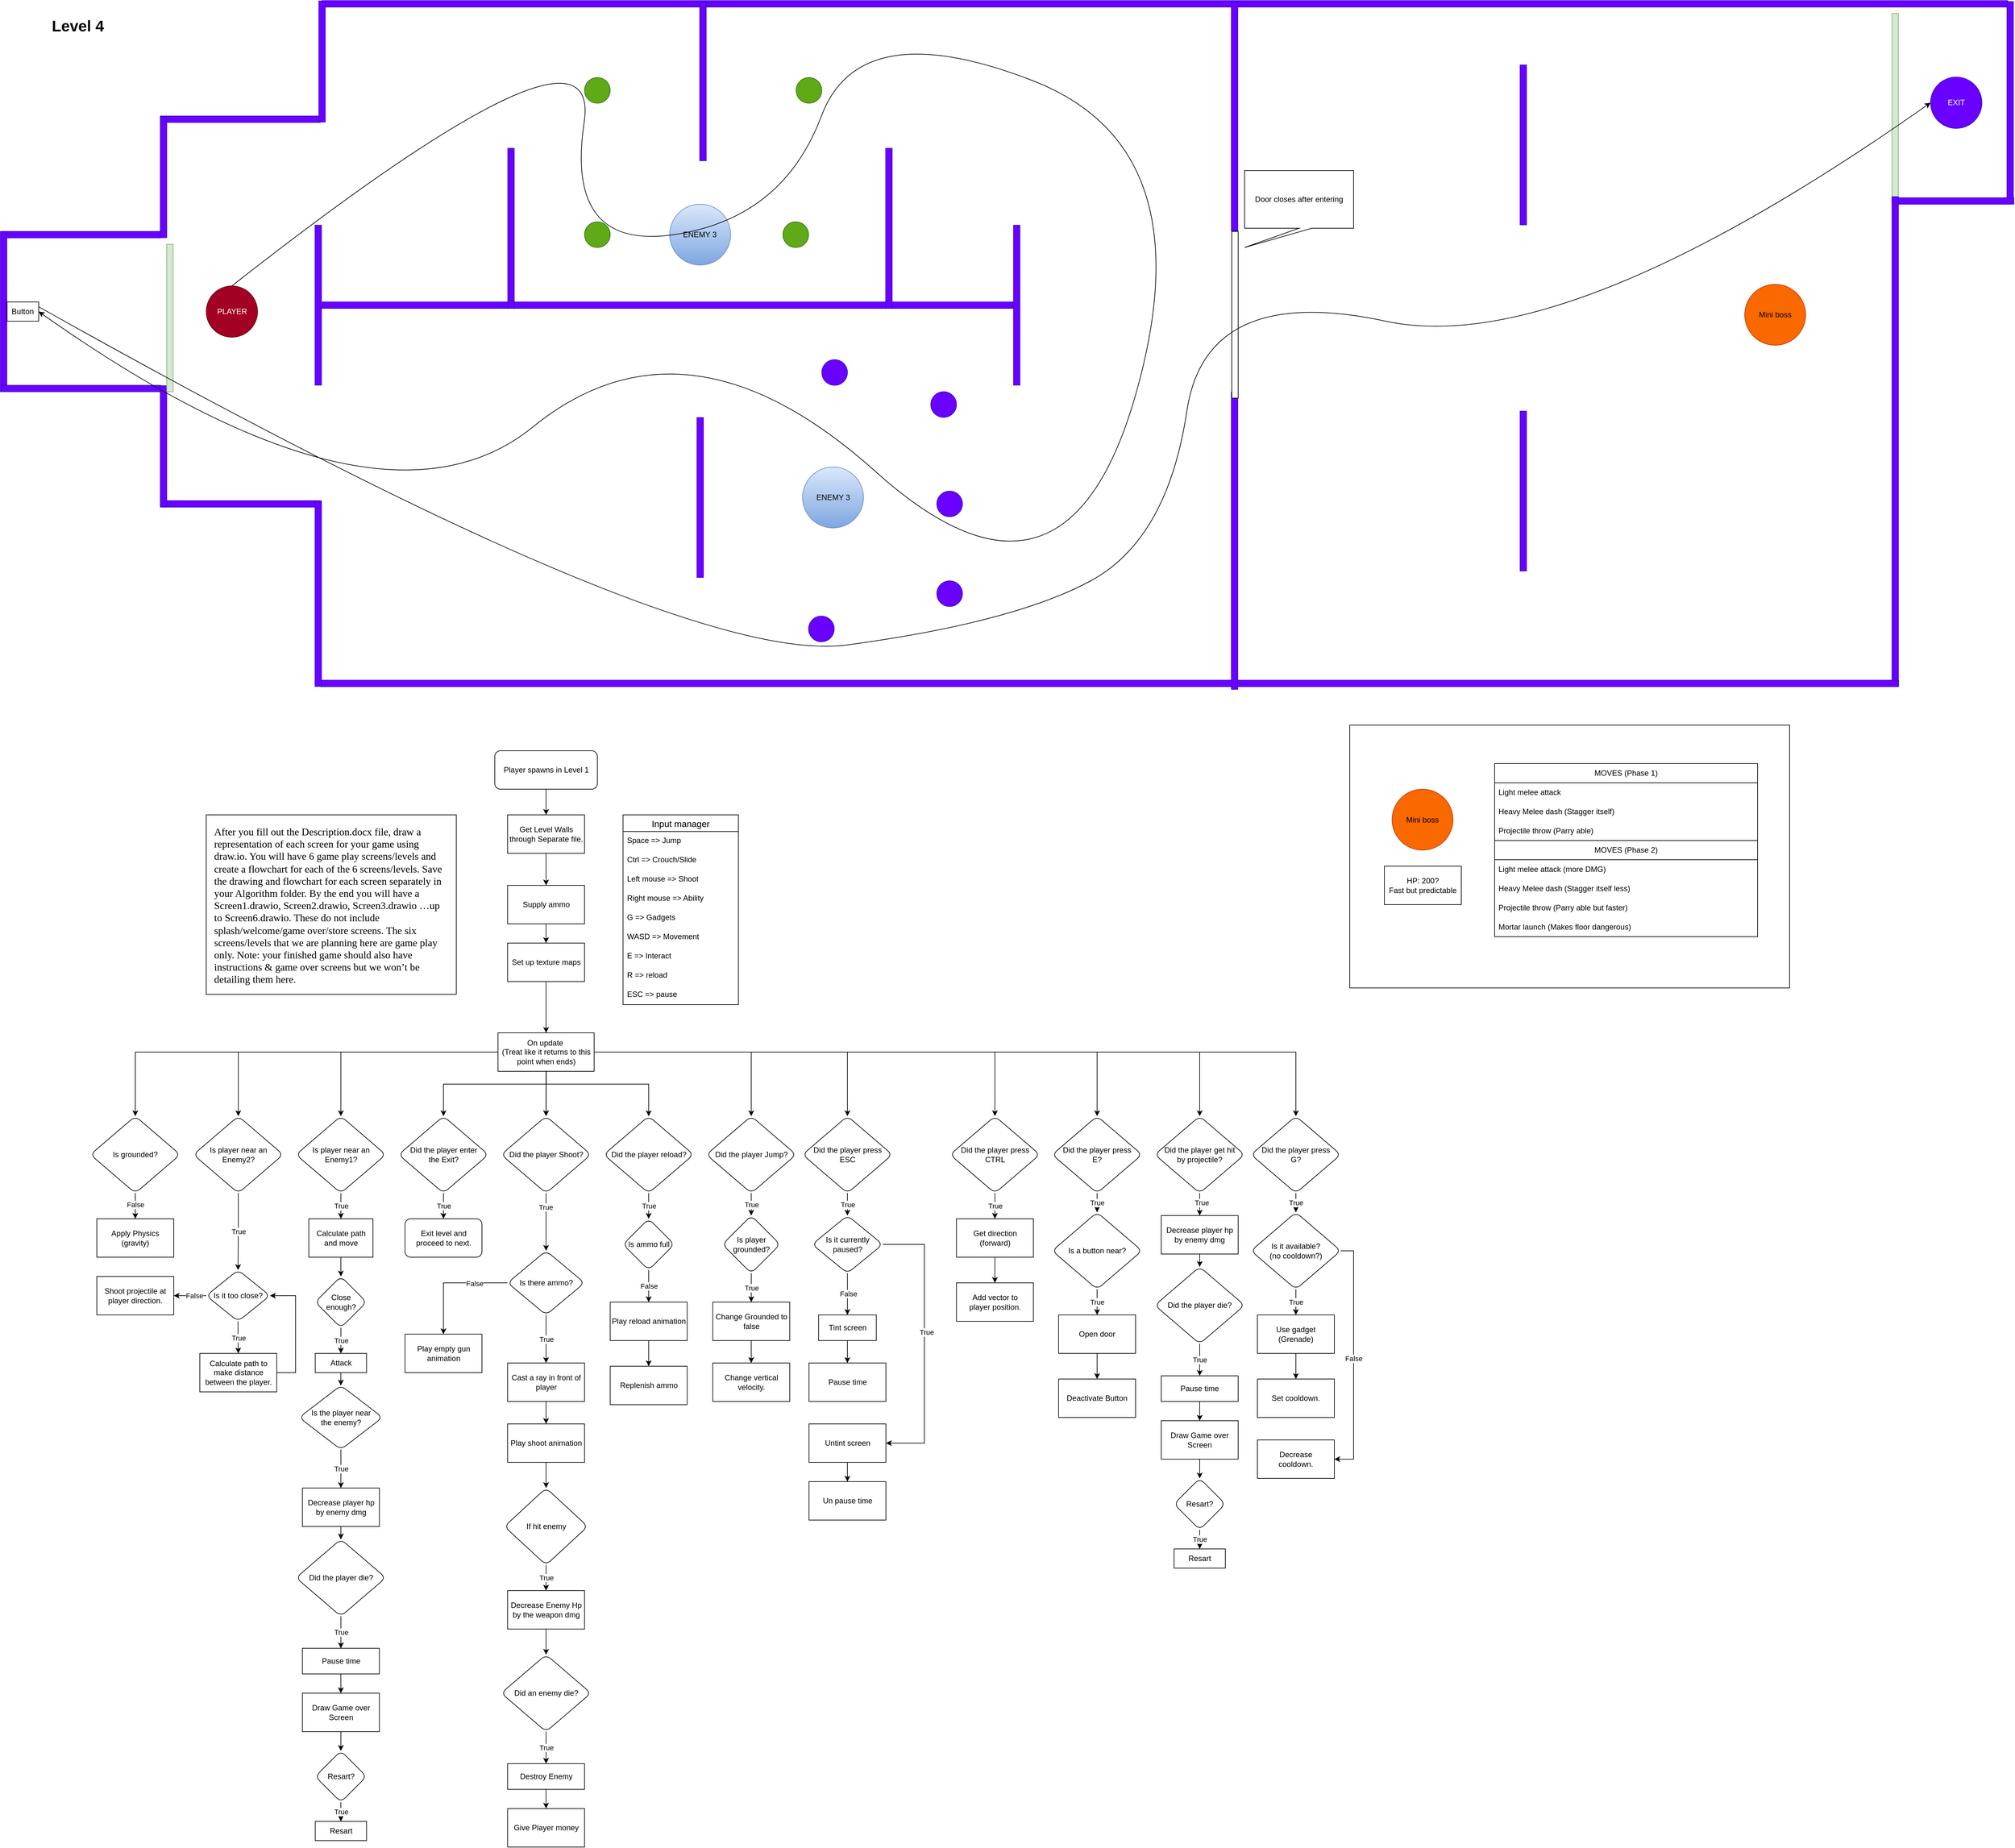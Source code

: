 <mxfile version="26.2.13">
  <diagram name="Page-1" id="TsTmCIDk3tWzDRQc0X-c">
    <mxGraphModel dx="2040" dy="1070" grid="1" gridSize="10" guides="1" tooltips="1" connect="1" arrows="1" fold="1" page="1" pageScale="1" pageWidth="1200" pageHeight="2400" math="0" shadow="0">
      <root>
        <mxCell id="0" />
        <mxCell id="1" parent="0" />
        <mxCell id="y_0bDaapGR6vSFXdUGI5-59" value="" style="rounded=0;whiteSpace=wrap;html=1;" vertex="1" parent="1">
          <mxGeometry x="2124" y="1150" width="686" height="410" as="geometry" />
        </mxCell>
        <mxCell id="8fbumcTLivBWFZjXv-fX-1" value="" style="edgeStyle=orthogonalEdgeStyle;rounded=0;orthogonalLoop=1;jettySize=auto;html=1;" parent="1" source="8fbumcTLivBWFZjXv-fX-2" target="8fbumcTLivBWFZjXv-fX-91" edge="1">
          <mxGeometry relative="1" as="geometry" />
        </mxCell>
        <mxCell id="8fbumcTLivBWFZjXv-fX-2" value="Player spawns in Level 1" style="rounded=1;whiteSpace=wrap;html=1;" parent="1" vertex="1">
          <mxGeometry x="790.64" y="1190" width="160" height="60" as="geometry" />
        </mxCell>
        <mxCell id="8fbumcTLivBWFZjXv-fX-3" value="Input manager" style="swimlane;fontStyle=0;childLayout=stackLayout;horizontal=1;startSize=26;horizontalStack=0;resizeParent=1;resizeParentMax=0;resizeLast=0;collapsible=1;marginBottom=0;align=center;fontSize=14;" parent="1" vertex="1">
          <mxGeometry x="990.64" y="1290" width="180" height="296" as="geometry">
            <mxRectangle x="790" y="520" width="130" height="30" as="alternateBounds" />
          </mxGeometry>
        </mxCell>
        <mxCell id="8fbumcTLivBWFZjXv-fX-4" value="Space =&amp;gt; Jump" style="text;strokeColor=none;fillColor=none;spacingLeft=4;spacingRight=4;overflow=hidden;rotatable=0;points=[[0,0.5],[1,0.5]];portConstraint=eastwest;fontSize=12;whiteSpace=wrap;html=1;" parent="8fbumcTLivBWFZjXv-fX-3" vertex="1">
          <mxGeometry y="26" width="180" height="30" as="geometry" />
        </mxCell>
        <mxCell id="8fbumcTLivBWFZjXv-fX-5" value="Ctrl =&amp;gt; Crouch/Slide" style="text;strokeColor=none;fillColor=none;spacingLeft=4;spacingRight=4;overflow=hidden;rotatable=0;points=[[0,0.5],[1,0.5]];portConstraint=eastwest;fontSize=12;whiteSpace=wrap;html=1;" parent="8fbumcTLivBWFZjXv-fX-3" vertex="1">
          <mxGeometry y="56" width="180" height="30" as="geometry" />
        </mxCell>
        <mxCell id="8fbumcTLivBWFZjXv-fX-6" value="Left mouse =&amp;gt; Shoot" style="text;strokeColor=none;fillColor=none;spacingLeft=4;spacingRight=4;overflow=hidden;rotatable=0;points=[[0,0.5],[1,0.5]];portConstraint=eastwest;fontSize=12;whiteSpace=wrap;html=1;" parent="8fbumcTLivBWFZjXv-fX-3" vertex="1">
          <mxGeometry y="86" width="180" height="30" as="geometry" />
        </mxCell>
        <mxCell id="8fbumcTLivBWFZjXv-fX-7" value="Right mouse =&amp;gt; Ability" style="text;strokeColor=none;fillColor=none;spacingLeft=4;spacingRight=4;overflow=hidden;rotatable=0;points=[[0,0.5],[1,0.5]];portConstraint=eastwest;fontSize=12;whiteSpace=wrap;html=1;" parent="8fbumcTLivBWFZjXv-fX-3" vertex="1">
          <mxGeometry y="116" width="180" height="30" as="geometry" />
        </mxCell>
        <mxCell id="8fbumcTLivBWFZjXv-fX-8" value="G =&amp;gt; Gadgets" style="text;strokeColor=none;fillColor=none;spacingLeft=4;spacingRight=4;overflow=hidden;rotatable=0;points=[[0,0.5],[1,0.5]];portConstraint=eastwest;fontSize=12;whiteSpace=wrap;html=1;" parent="8fbumcTLivBWFZjXv-fX-3" vertex="1">
          <mxGeometry y="146" width="180" height="30" as="geometry" />
        </mxCell>
        <mxCell id="8fbumcTLivBWFZjXv-fX-9" value="WASD =&amp;gt; Movement" style="text;strokeColor=none;fillColor=none;spacingLeft=4;spacingRight=4;overflow=hidden;rotatable=0;points=[[0,0.5],[1,0.5]];portConstraint=eastwest;fontSize=12;whiteSpace=wrap;html=1;" parent="8fbumcTLivBWFZjXv-fX-3" vertex="1">
          <mxGeometry y="176" width="180" height="30" as="geometry" />
        </mxCell>
        <mxCell id="8fbumcTLivBWFZjXv-fX-10" value="E =&amp;gt; Interact" style="text;strokeColor=none;fillColor=none;spacingLeft=4;spacingRight=4;overflow=hidden;rotatable=0;points=[[0,0.5],[1,0.5]];portConstraint=eastwest;fontSize=12;whiteSpace=wrap;html=1;" parent="8fbumcTLivBWFZjXv-fX-3" vertex="1">
          <mxGeometry y="206" width="180" height="30" as="geometry" />
        </mxCell>
        <mxCell id="8fbumcTLivBWFZjXv-fX-11" value="R =&amp;gt; reload" style="text;strokeColor=none;fillColor=none;spacingLeft=4;spacingRight=4;overflow=hidden;rotatable=0;points=[[0,0.5],[1,0.5]];portConstraint=eastwest;fontSize=12;whiteSpace=wrap;html=1;" parent="8fbumcTLivBWFZjXv-fX-3" vertex="1">
          <mxGeometry y="236" width="180" height="30" as="geometry" />
        </mxCell>
        <mxCell id="8fbumcTLivBWFZjXv-fX-12" value="ESC =&amp;gt; pause" style="text;strokeColor=none;fillColor=none;spacingLeft=4;spacingRight=4;overflow=hidden;rotatable=0;points=[[0,0.5],[1,0.5]];portConstraint=eastwest;fontSize=12;whiteSpace=wrap;html=1;" parent="8fbumcTLivBWFZjXv-fX-3" vertex="1">
          <mxGeometry y="266" width="180" height="30" as="geometry" />
        </mxCell>
        <mxCell id="8fbumcTLivBWFZjXv-fX-13" value="" style="edgeStyle=orthogonalEdgeStyle;rounded=0;orthogonalLoop=1;jettySize=auto;html=1;" parent="1" source="8fbumcTLivBWFZjXv-fX-15" target="8fbumcTLivBWFZjXv-fX-75" edge="1">
          <mxGeometry relative="1" as="geometry" />
        </mxCell>
        <mxCell id="8fbumcTLivBWFZjXv-fX-14" value="True" style="edgeLabel;html=1;align=center;verticalAlign=middle;resizable=0;points=[];" parent="8fbumcTLivBWFZjXv-fX-13" vertex="1" connectable="0">
          <mxGeometry x="-0.511" y="-1" relative="1" as="geometry">
            <mxPoint as="offset" />
          </mxGeometry>
        </mxCell>
        <mxCell id="8fbumcTLivBWFZjXv-fX-15" value="Did the player Shoot?" style="rhombus;whiteSpace=wrap;html=1;rounded=1;" parent="1" vertex="1">
          <mxGeometry x="800.64" y="1760" width="140" height="120" as="geometry" />
        </mxCell>
        <mxCell id="8fbumcTLivBWFZjXv-fX-16" value="Apply Physics (gravity)" style="rounded=0;whiteSpace=wrap;html=1;" parent="1" vertex="1">
          <mxGeometry x="170" y="1920" width="120" height="60" as="geometry" />
        </mxCell>
        <mxCell id="8fbumcTLivBWFZjXv-fX-17" value="" style="edgeStyle=orthogonalEdgeStyle;rounded=0;orthogonalLoop=1;jettySize=auto;html=1;" parent="1" source="8fbumcTLivBWFZjXv-fX-30" target="8fbumcTLivBWFZjXv-fX-15" edge="1">
          <mxGeometry relative="1" as="geometry" />
        </mxCell>
        <mxCell id="8fbumcTLivBWFZjXv-fX-18" value="" style="edgeStyle=orthogonalEdgeStyle;rounded=0;orthogonalLoop=1;jettySize=auto;html=1;" parent="1" source="8fbumcTLivBWFZjXv-fX-30" target="8fbumcTLivBWFZjXv-fX-15" edge="1">
          <mxGeometry relative="1" as="geometry" />
        </mxCell>
        <mxCell id="8fbumcTLivBWFZjXv-fX-19" style="edgeStyle=orthogonalEdgeStyle;rounded=0;orthogonalLoop=1;jettySize=auto;html=1;entryX=0.5;entryY=0;entryDx=0;entryDy=0;" parent="1" source="8fbumcTLivBWFZjXv-fX-30" target="8fbumcTLivBWFZjXv-fX-42" edge="1">
          <mxGeometry relative="1" as="geometry">
            <Array as="points">
              <mxPoint x="870.64" y="1710" />
              <mxPoint x="710.64" y="1710" />
            </Array>
          </mxGeometry>
        </mxCell>
        <mxCell id="8fbumcTLivBWFZjXv-fX-20" style="edgeStyle=orthogonalEdgeStyle;rounded=0;orthogonalLoop=1;jettySize=auto;html=1;" parent="1" source="8fbumcTLivBWFZjXv-fX-30" target="8fbumcTLivBWFZjXv-fX-59" edge="1">
          <mxGeometry relative="1" as="geometry" />
        </mxCell>
        <mxCell id="8fbumcTLivBWFZjXv-fX-21" style="edgeStyle=orthogonalEdgeStyle;rounded=0;orthogonalLoop=1;jettySize=auto;html=1;" parent="1" source="8fbumcTLivBWFZjXv-fX-30" target="8fbumcTLivBWFZjXv-fX-67" edge="1">
          <mxGeometry relative="1" as="geometry">
            <Array as="points">
              <mxPoint x="870.64" y="1710" />
              <mxPoint x="1030.64" y="1710" />
            </Array>
          </mxGeometry>
        </mxCell>
        <mxCell id="8fbumcTLivBWFZjXv-fX-22" style="edgeStyle=orthogonalEdgeStyle;rounded=0;orthogonalLoop=1;jettySize=auto;html=1;" parent="1" source="8fbumcTLivBWFZjXv-fX-30" target="8fbumcTLivBWFZjXv-fX-78" edge="1">
          <mxGeometry relative="1" as="geometry" />
        </mxCell>
        <mxCell id="8fbumcTLivBWFZjXv-fX-23" style="edgeStyle=orthogonalEdgeStyle;rounded=0;orthogonalLoop=1;jettySize=auto;html=1;" parent="1" source="8fbumcTLivBWFZjXv-fX-30" target="8fbumcTLivBWFZjXv-fX-89" edge="1">
          <mxGeometry relative="1" as="geometry" />
        </mxCell>
        <mxCell id="8fbumcTLivBWFZjXv-fX-24" style="edgeStyle=orthogonalEdgeStyle;rounded=0;orthogonalLoop=1;jettySize=auto;html=1;entryX=0.5;entryY=0;entryDx=0;entryDy=0;" parent="1" source="8fbumcTLivBWFZjXv-fX-30" target="8fbumcTLivBWFZjXv-fX-111" edge="1">
          <mxGeometry relative="1" as="geometry" />
        </mxCell>
        <mxCell id="8fbumcTLivBWFZjXv-fX-25" style="edgeStyle=orthogonalEdgeStyle;rounded=0;orthogonalLoop=1;jettySize=auto;html=1;entryX=0.5;entryY=0;entryDx=0;entryDy=0;" parent="1" source="8fbumcTLivBWFZjXv-fX-30" target="8fbumcTLivBWFZjXv-fX-97" edge="1">
          <mxGeometry relative="1" as="geometry" />
        </mxCell>
        <mxCell id="8fbumcTLivBWFZjXv-fX-26" style="edgeStyle=orthogonalEdgeStyle;rounded=0;orthogonalLoop=1;jettySize=auto;html=1;entryX=0.5;entryY=0;entryDx=0;entryDy=0;" parent="1" source="8fbumcTLivBWFZjXv-fX-30" target="8fbumcTLivBWFZjXv-fX-174" edge="1">
          <mxGeometry relative="1" as="geometry" />
        </mxCell>
        <mxCell id="8fbumcTLivBWFZjXv-fX-27" style="edgeStyle=orthogonalEdgeStyle;rounded=0;orthogonalLoop=1;jettySize=auto;html=1;entryX=0.5;entryY=0;entryDx=0;entryDy=0;" parent="1" source="8fbumcTLivBWFZjXv-fX-30" target="8fbumcTLivBWFZjXv-fX-177" edge="1">
          <mxGeometry relative="1" as="geometry" />
        </mxCell>
        <mxCell id="8fbumcTLivBWFZjXv-fX-28" style="edgeStyle=orthogonalEdgeStyle;rounded=0;orthogonalLoop=1;jettySize=auto;html=1;entryX=0.5;entryY=0;entryDx=0;entryDy=0;" parent="1" source="8fbumcTLivBWFZjXv-fX-30" target="8fbumcTLivBWFZjXv-fX-190" edge="1">
          <mxGeometry relative="1" as="geometry" />
        </mxCell>
        <mxCell id="8fbumcTLivBWFZjXv-fX-29" style="edgeStyle=orthogonalEdgeStyle;rounded=0;orthogonalLoop=1;jettySize=auto;html=1;entryX=0.5;entryY=0;entryDx=0;entryDy=0;" parent="1" source="8fbumcTLivBWFZjXv-fX-30" target="8fbumcTLivBWFZjXv-fX-206" edge="1">
          <mxGeometry relative="1" as="geometry" />
        </mxCell>
        <mxCell id="8fbumcTLivBWFZjXv-fX-30" value="On update&amp;nbsp;&lt;div&gt;(Treat like it returns to this point when ends)&lt;/div&gt;" style="rounded=0;whiteSpace=wrap;html=1;" parent="1" vertex="1">
          <mxGeometry x="795.64" y="1630" width="150" height="60" as="geometry" />
        </mxCell>
        <mxCell id="8fbumcTLivBWFZjXv-fX-31" value="" style="edgeStyle=orthogonalEdgeStyle;rounded=0;orthogonalLoop=1;jettySize=auto;html=1;" parent="1" source="8fbumcTLivBWFZjXv-fX-32" target="8fbumcTLivBWFZjXv-fX-86" edge="1">
          <mxGeometry relative="1" as="geometry" />
        </mxCell>
        <mxCell id="8fbumcTLivBWFZjXv-fX-32" value="Cast a ray in front of player" style="rounded=0;whiteSpace=wrap;html=1;" parent="1" vertex="1">
          <mxGeometry x="810.64" y="2145" width="120" height="60" as="geometry" />
        </mxCell>
        <mxCell id="8fbumcTLivBWFZjXv-fX-33" value="True" style="edgeStyle=orthogonalEdgeStyle;rounded=0;orthogonalLoop=1;jettySize=auto;html=1;" parent="1" source="8fbumcTLivBWFZjXv-fX-34" target="8fbumcTLivBWFZjXv-fX-36" edge="1">
          <mxGeometry relative="1" as="geometry" />
        </mxCell>
        <mxCell id="8fbumcTLivBWFZjXv-fX-34" value="If hit enemy" style="rhombus;whiteSpace=wrap;html=1;rounded=1;" parent="1" vertex="1">
          <mxGeometry x="805.64" y="2340" width="130" height="120" as="geometry" />
        </mxCell>
        <mxCell id="8fbumcTLivBWFZjXv-fX-35" value="" style="edgeStyle=orthogonalEdgeStyle;rounded=0;orthogonalLoop=1;jettySize=auto;html=1;" parent="1" source="8fbumcTLivBWFZjXv-fX-36" target="8fbumcTLivBWFZjXv-fX-45" edge="1">
          <mxGeometry relative="1" as="geometry" />
        </mxCell>
        <mxCell id="8fbumcTLivBWFZjXv-fX-36" value="Decrease Enemy Hp by the weapon dmg" style="whiteSpace=wrap;html=1;rounded=0;" parent="1" vertex="1">
          <mxGeometry x="810.64" y="2500" width="120" height="60" as="geometry" />
        </mxCell>
        <mxCell id="8fbumcTLivBWFZjXv-fX-37" value="True" style="edgeStyle=orthogonalEdgeStyle;rounded=0;orthogonalLoop=1;jettySize=auto;html=1;" parent="1" source="8fbumcTLivBWFZjXv-fX-38" target="8fbumcTLivBWFZjXv-fX-40" edge="1">
          <mxGeometry relative="1" as="geometry" />
        </mxCell>
        <mxCell id="8fbumcTLivBWFZjXv-fX-38" value="Is the player near the enemy?" style="rhombus;whiteSpace=wrap;html=1;rounded=1;spacing=10;" parent="1" vertex="1">
          <mxGeometry x="485.64" y="2180" width="130" height="100" as="geometry" />
        </mxCell>
        <mxCell id="8fbumcTLivBWFZjXv-fX-39" value="" style="edgeStyle=orthogonalEdgeStyle;rounded=0;orthogonalLoop=1;jettySize=auto;html=1;" parent="1" source="8fbumcTLivBWFZjXv-fX-40" target="8fbumcTLivBWFZjXv-fX-50" edge="1">
          <mxGeometry relative="1" as="geometry" />
        </mxCell>
        <mxCell id="8fbumcTLivBWFZjXv-fX-40" value="Decrease player hp by enemy dmg" style="rounded=0;whiteSpace=wrap;html=1;" parent="1" vertex="1">
          <mxGeometry x="490.64" y="2340" width="120" height="60" as="geometry" />
        </mxCell>
        <mxCell id="8fbumcTLivBWFZjXv-fX-41" value="True" style="edgeStyle=orthogonalEdgeStyle;rounded=0;orthogonalLoop=1;jettySize=auto;html=1;" parent="1" source="8fbumcTLivBWFZjXv-fX-42" target="8fbumcTLivBWFZjXv-fX-43" edge="1">
          <mxGeometry relative="1" as="geometry" />
        </mxCell>
        <mxCell id="8fbumcTLivBWFZjXv-fX-42" value="Did the player enter the Exit?" style="rhombus;whiteSpace=wrap;html=1;rounded=1;spacingLeft=10;spacingRight=10;" parent="1" vertex="1">
          <mxGeometry x="640.64" y="1760" width="140" height="120" as="geometry" />
        </mxCell>
        <mxCell id="8fbumcTLivBWFZjXv-fX-43" value="Exit level and proceed to next." style="whiteSpace=wrap;html=1;rounded=1;spacingLeft=10;spacingRight=10;" parent="1" vertex="1">
          <mxGeometry x="650.64" y="1920" width="120" height="60" as="geometry" />
        </mxCell>
        <mxCell id="8fbumcTLivBWFZjXv-fX-44" value="True" style="edgeStyle=orthogonalEdgeStyle;rounded=0;orthogonalLoop=1;jettySize=auto;html=1;" parent="1" source="8fbumcTLivBWFZjXv-fX-45" target="8fbumcTLivBWFZjXv-fX-47" edge="1">
          <mxGeometry relative="1" as="geometry" />
        </mxCell>
        <mxCell id="8fbumcTLivBWFZjXv-fX-45" value="Did an enemy die?" style="rhombus;whiteSpace=wrap;html=1;rounded=1;" parent="1" vertex="1">
          <mxGeometry x="800.64" y="2600" width="140" height="120" as="geometry" />
        </mxCell>
        <mxCell id="8fbumcTLivBWFZjXv-fX-46" value="" style="edgeStyle=orthogonalEdgeStyle;rounded=0;orthogonalLoop=1;jettySize=auto;html=1;" parent="1" source="8fbumcTLivBWFZjXv-fX-47" target="8fbumcTLivBWFZjXv-fX-48" edge="1">
          <mxGeometry relative="1" as="geometry" />
        </mxCell>
        <mxCell id="8fbumcTLivBWFZjXv-fX-47" value="Destroy Enemy" style="whiteSpace=wrap;html=1;rounded=0;" parent="1" vertex="1">
          <mxGeometry x="810.64" y="2770" width="120" height="40" as="geometry" />
        </mxCell>
        <mxCell id="8fbumcTLivBWFZjXv-fX-48" value="Give Player money" style="whiteSpace=wrap;html=1;rounded=0;" parent="1" vertex="1">
          <mxGeometry x="810.64" y="2840" width="120" height="60" as="geometry" />
        </mxCell>
        <mxCell id="8fbumcTLivBWFZjXv-fX-49" value="True" style="edgeStyle=orthogonalEdgeStyle;rounded=0;orthogonalLoop=1;jettySize=auto;html=1;" parent="1" source="8fbumcTLivBWFZjXv-fX-50" target="8fbumcTLivBWFZjXv-fX-52" edge="1">
          <mxGeometry relative="1" as="geometry" />
        </mxCell>
        <mxCell id="8fbumcTLivBWFZjXv-fX-50" value="Did the player die?" style="rhombus;whiteSpace=wrap;html=1;rounded=1;" parent="1" vertex="1">
          <mxGeometry x="480.64" y="2420" width="140" height="120" as="geometry" />
        </mxCell>
        <mxCell id="8fbumcTLivBWFZjXv-fX-51" value="" style="edgeStyle=orthogonalEdgeStyle;rounded=0;orthogonalLoop=1;jettySize=auto;html=1;" parent="1" source="8fbumcTLivBWFZjXv-fX-52" target="8fbumcTLivBWFZjXv-fX-54" edge="1">
          <mxGeometry relative="1" as="geometry" />
        </mxCell>
        <mxCell id="8fbumcTLivBWFZjXv-fX-52" value="Pause time" style="whiteSpace=wrap;html=1;rounded=0;" parent="1" vertex="1">
          <mxGeometry x="490.64" y="2590" width="120" height="40" as="geometry" />
        </mxCell>
        <mxCell id="8fbumcTLivBWFZjXv-fX-53" value="" style="edgeStyle=orthogonalEdgeStyle;rounded=0;orthogonalLoop=1;jettySize=auto;html=1;" parent="1" source="8fbumcTLivBWFZjXv-fX-54" target="8fbumcTLivBWFZjXv-fX-56" edge="1">
          <mxGeometry relative="1" as="geometry" />
        </mxCell>
        <mxCell id="8fbumcTLivBWFZjXv-fX-54" value="Draw Game over Screen" style="whiteSpace=wrap;html=1;rounded=0;" parent="1" vertex="1">
          <mxGeometry x="490.64" y="2660" width="120" height="60" as="geometry" />
        </mxCell>
        <mxCell id="8fbumcTLivBWFZjXv-fX-55" value="True" style="edgeStyle=orthogonalEdgeStyle;rounded=0;orthogonalLoop=1;jettySize=auto;html=1;" parent="1" source="8fbumcTLivBWFZjXv-fX-56" target="8fbumcTLivBWFZjXv-fX-57" edge="1">
          <mxGeometry relative="1" as="geometry" />
        </mxCell>
        <mxCell id="8fbumcTLivBWFZjXv-fX-56" value="Resart?" style="rhombus;whiteSpace=wrap;html=1;rounded=1;" parent="1" vertex="1">
          <mxGeometry x="510.64" y="2750" width="80" height="80" as="geometry" />
        </mxCell>
        <mxCell id="8fbumcTLivBWFZjXv-fX-57" value="Resart" style="whiteSpace=wrap;html=1;rounded=0;" parent="1" vertex="1">
          <mxGeometry x="510.64" y="2860" width="80" height="30" as="geometry" />
        </mxCell>
        <mxCell id="8fbumcTLivBWFZjXv-fX-58" value="True" style="edgeStyle=orthogonalEdgeStyle;rounded=0;orthogonalLoop=1;jettySize=auto;html=1;" parent="1" source="8fbumcTLivBWFZjXv-fX-59" target="8fbumcTLivBWFZjXv-fX-61" edge="1">
          <mxGeometry relative="1" as="geometry" />
        </mxCell>
        <mxCell id="8fbumcTLivBWFZjXv-fX-59" value="Is player near an Enemy1?" style="rhombus;whiteSpace=wrap;html=1;rounded=1;spacingLeft=10;spacingRight=10;" parent="1" vertex="1">
          <mxGeometry x="480.64" y="1760" width="140" height="120" as="geometry" />
        </mxCell>
        <mxCell id="8fbumcTLivBWFZjXv-fX-60" value="" style="edgeStyle=orthogonalEdgeStyle;rounded=0;orthogonalLoop=1;jettySize=auto;html=1;" parent="1" source="8fbumcTLivBWFZjXv-fX-61" target="8fbumcTLivBWFZjXv-fX-63" edge="1">
          <mxGeometry relative="1" as="geometry" />
        </mxCell>
        <mxCell id="8fbumcTLivBWFZjXv-fX-61" value="Calculate path and move" style="whiteSpace=wrap;html=1;rounded=0;" parent="1" vertex="1">
          <mxGeometry x="500.64" y="1920" width="100" height="60" as="geometry" />
        </mxCell>
        <mxCell id="8fbumcTLivBWFZjXv-fX-62" value="True" style="edgeStyle=orthogonalEdgeStyle;rounded=0;orthogonalLoop=1;jettySize=auto;html=1;" parent="1" source="8fbumcTLivBWFZjXv-fX-63" target="8fbumcTLivBWFZjXv-fX-65" edge="1">
          <mxGeometry relative="1" as="geometry" />
        </mxCell>
        <mxCell id="8fbumcTLivBWFZjXv-fX-63" value="Close enough?" style="rhombus;whiteSpace=wrap;html=1;rounded=1;" parent="1" vertex="1">
          <mxGeometry x="510.64" y="2010" width="80" height="80" as="geometry" />
        </mxCell>
        <mxCell id="8fbumcTLivBWFZjXv-fX-64" value="" style="edgeStyle=orthogonalEdgeStyle;rounded=0;orthogonalLoop=1;jettySize=auto;html=1;" parent="1" source="8fbumcTLivBWFZjXv-fX-65" target="8fbumcTLivBWFZjXv-fX-38" edge="1">
          <mxGeometry relative="1" as="geometry" />
        </mxCell>
        <mxCell id="8fbumcTLivBWFZjXv-fX-65" value="Attack" style="whiteSpace=wrap;html=1;rounded=0;" parent="1" vertex="1">
          <mxGeometry x="510.64" y="2130" width="80" height="30" as="geometry" />
        </mxCell>
        <mxCell id="8fbumcTLivBWFZjXv-fX-66" value="True" style="edgeStyle=orthogonalEdgeStyle;rounded=0;orthogonalLoop=1;jettySize=auto;html=1;" parent="1" source="8fbumcTLivBWFZjXv-fX-67" target="8fbumcTLivBWFZjXv-fX-69" edge="1">
          <mxGeometry relative="1" as="geometry" />
        </mxCell>
        <mxCell id="8fbumcTLivBWFZjXv-fX-67" value="Did the player reload?" style="rhombus;whiteSpace=wrap;html=1;rounded=1;" parent="1" vertex="1">
          <mxGeometry x="960.64" y="1760" width="140" height="120" as="geometry" />
        </mxCell>
        <mxCell id="8fbumcTLivBWFZjXv-fX-68" value="False" style="edgeStyle=orthogonalEdgeStyle;rounded=0;orthogonalLoop=1;jettySize=auto;html=1;" parent="1" source="8fbumcTLivBWFZjXv-fX-69" target="8fbumcTLivBWFZjXv-fX-71" edge="1">
          <mxGeometry relative="1" as="geometry" />
        </mxCell>
        <mxCell id="8fbumcTLivBWFZjXv-fX-69" value="Is ammo full" style="rhombus;whiteSpace=wrap;html=1;rounded=1;" parent="1" vertex="1">
          <mxGeometry x="990.64" y="1920" width="80" height="80" as="geometry" />
        </mxCell>
        <mxCell id="8fbumcTLivBWFZjXv-fX-70" value="" style="edgeStyle=orthogonalEdgeStyle;rounded=0;orthogonalLoop=1;jettySize=auto;html=1;" parent="1" source="8fbumcTLivBWFZjXv-fX-71" target="8fbumcTLivBWFZjXv-fX-76" edge="1">
          <mxGeometry relative="1" as="geometry" />
        </mxCell>
        <mxCell id="8fbumcTLivBWFZjXv-fX-71" value="Play reload animation" style="whiteSpace=wrap;html=1;rounded=0;" parent="1" vertex="1">
          <mxGeometry x="970.64" y="2050" width="120" height="60" as="geometry" />
        </mxCell>
        <mxCell id="8fbumcTLivBWFZjXv-fX-72" value="True" style="edgeStyle=orthogonalEdgeStyle;rounded=0;orthogonalLoop=1;jettySize=auto;html=1;" parent="1" source="8fbumcTLivBWFZjXv-fX-75" target="8fbumcTLivBWFZjXv-fX-32" edge="1">
          <mxGeometry relative="1" as="geometry" />
        </mxCell>
        <mxCell id="8fbumcTLivBWFZjXv-fX-73" value="" style="edgeStyle=orthogonalEdgeStyle;rounded=0;orthogonalLoop=1;jettySize=auto;html=1;" parent="1" source="8fbumcTLivBWFZjXv-fX-75" target="8fbumcTLivBWFZjXv-fX-84" edge="1">
          <mxGeometry relative="1" as="geometry" />
        </mxCell>
        <mxCell id="8fbumcTLivBWFZjXv-fX-74" value="False" style="edgeLabel;html=1;align=center;verticalAlign=middle;resizable=0;points=[];" parent="8fbumcTLivBWFZjXv-fX-73" vertex="1" connectable="0">
          <mxGeometry x="-0.43" y="1" relative="1" as="geometry">
            <mxPoint as="offset" />
          </mxGeometry>
        </mxCell>
        <mxCell id="8fbumcTLivBWFZjXv-fX-75" value="Is there ammo?" style="rhombus;whiteSpace=wrap;html=1;rounded=1;" parent="1" vertex="1">
          <mxGeometry x="810.64" y="1970" width="120" height="100" as="geometry" />
        </mxCell>
        <mxCell id="8fbumcTLivBWFZjXv-fX-76" value="Replenish ammo" style="whiteSpace=wrap;html=1;rounded=0;" parent="1" vertex="1">
          <mxGeometry x="970.64" y="2150" width="120" height="60" as="geometry" />
        </mxCell>
        <mxCell id="8fbumcTLivBWFZjXv-fX-77" value="True" style="edgeStyle=orthogonalEdgeStyle;rounded=0;orthogonalLoop=1;jettySize=auto;html=1;" parent="1" source="8fbumcTLivBWFZjXv-fX-78" target="8fbumcTLivBWFZjXv-fX-80" edge="1">
          <mxGeometry relative="1" as="geometry" />
        </mxCell>
        <mxCell id="8fbumcTLivBWFZjXv-fX-78" value="Did the player Jump?" style="rhombus;whiteSpace=wrap;html=1;rounded=1;" parent="1" vertex="1">
          <mxGeometry x="1120.64" y="1760" width="140" height="120" as="geometry" />
        </mxCell>
        <mxCell id="8fbumcTLivBWFZjXv-fX-79" value="True" style="edgeStyle=orthogonalEdgeStyle;rounded=0;orthogonalLoop=1;jettySize=auto;html=1;" parent="1" source="8fbumcTLivBWFZjXv-fX-80" target="8fbumcTLivBWFZjXv-fX-82" edge="1">
          <mxGeometry relative="1" as="geometry" />
        </mxCell>
        <mxCell id="8fbumcTLivBWFZjXv-fX-80" value="Is player grounded?" style="rhombus;whiteSpace=wrap;html=1;rounded=1;" parent="1" vertex="1">
          <mxGeometry x="1145.64" y="1915" width="90" height="90" as="geometry" />
        </mxCell>
        <mxCell id="8fbumcTLivBWFZjXv-fX-81" value="" style="edgeStyle=orthogonalEdgeStyle;rounded=0;orthogonalLoop=1;jettySize=auto;html=1;" parent="1" source="8fbumcTLivBWFZjXv-fX-82" target="8fbumcTLivBWFZjXv-fX-83" edge="1">
          <mxGeometry relative="1" as="geometry" />
        </mxCell>
        <mxCell id="8fbumcTLivBWFZjXv-fX-82" value="Change Grounded to false" style="whiteSpace=wrap;html=1;rounded=0;" parent="1" vertex="1">
          <mxGeometry x="1130.64" y="2050" width="120" height="60" as="geometry" />
        </mxCell>
        <mxCell id="8fbumcTLivBWFZjXv-fX-83" value="Change vertical velocity." style="whiteSpace=wrap;html=1;rounded=0;" parent="1" vertex="1">
          <mxGeometry x="1130.64" y="2145" width="120" height="60" as="geometry" />
        </mxCell>
        <mxCell id="8fbumcTLivBWFZjXv-fX-84" value="Play empty gun animation" style="whiteSpace=wrap;html=1;rounded=0;" parent="1" vertex="1">
          <mxGeometry x="650.64" y="2100" width="120" height="60" as="geometry" />
        </mxCell>
        <mxCell id="8fbumcTLivBWFZjXv-fX-85" value="" style="edgeStyle=orthogonalEdgeStyle;rounded=0;orthogonalLoop=1;jettySize=auto;html=1;" parent="1" source="8fbumcTLivBWFZjXv-fX-86" target="8fbumcTLivBWFZjXv-fX-34" edge="1">
          <mxGeometry relative="1" as="geometry" />
        </mxCell>
        <mxCell id="8fbumcTLivBWFZjXv-fX-86" value="Play shoot animation" style="whiteSpace=wrap;html=1;rounded=0;" parent="1" vertex="1">
          <mxGeometry x="810.64" y="2240" width="120" height="60" as="geometry" />
        </mxCell>
        <mxCell id="8fbumcTLivBWFZjXv-fX-87" style="edgeStyle=orthogonalEdgeStyle;rounded=0;orthogonalLoop=1;jettySize=auto;html=1;" parent="1" source="8fbumcTLivBWFZjXv-fX-89" target="8fbumcTLivBWFZjXv-fX-16" edge="1">
          <mxGeometry relative="1" as="geometry" />
        </mxCell>
        <mxCell id="8fbumcTLivBWFZjXv-fX-88" value="False" style="edgeLabel;html=1;align=center;verticalAlign=middle;resizable=0;points=[];" parent="8fbumcTLivBWFZjXv-fX-87" vertex="1" connectable="0">
          <mxGeometry x="-0.102" relative="1" as="geometry">
            <mxPoint as="offset" />
          </mxGeometry>
        </mxCell>
        <mxCell id="8fbumcTLivBWFZjXv-fX-89" value="Is grounded?" style="rhombus;whiteSpace=wrap;html=1;rounded=1;" parent="1" vertex="1">
          <mxGeometry x="160" y="1760" width="140" height="120" as="geometry" />
        </mxCell>
        <mxCell id="8fbumcTLivBWFZjXv-fX-90" value="" style="edgeStyle=orthogonalEdgeStyle;rounded=0;orthogonalLoop=1;jettySize=auto;html=1;" parent="1" source="8fbumcTLivBWFZjXv-fX-91" target="8fbumcTLivBWFZjXv-fX-93" edge="1">
          <mxGeometry relative="1" as="geometry" />
        </mxCell>
        <mxCell id="8fbumcTLivBWFZjXv-fX-91" value="Get Level Walls through Separate file." style="rounded=0;whiteSpace=wrap;html=1;" parent="1" vertex="1">
          <mxGeometry x="810.64" y="1290" width="120" height="60" as="geometry" />
        </mxCell>
        <mxCell id="8fbumcTLivBWFZjXv-fX-92" value="" style="edgeStyle=orthogonalEdgeStyle;rounded=0;orthogonalLoop=1;jettySize=auto;html=1;" parent="1" source="8fbumcTLivBWFZjXv-fX-93" target="8fbumcTLivBWFZjXv-fX-95" edge="1">
          <mxGeometry relative="1" as="geometry" />
        </mxCell>
        <mxCell id="8fbumcTLivBWFZjXv-fX-93" value="Supply ammo" style="whiteSpace=wrap;html=1;rounded=0;" parent="1" vertex="1">
          <mxGeometry x="810.64" y="1400" width="120" height="60" as="geometry" />
        </mxCell>
        <mxCell id="8fbumcTLivBWFZjXv-fX-94" style="edgeStyle=orthogonalEdgeStyle;rounded=0;orthogonalLoop=1;jettySize=auto;html=1;entryX=0.5;entryY=0;entryDx=0;entryDy=0;" parent="1" source="8fbumcTLivBWFZjXv-fX-95" target="8fbumcTLivBWFZjXv-fX-30" edge="1">
          <mxGeometry relative="1" as="geometry" />
        </mxCell>
        <mxCell id="8fbumcTLivBWFZjXv-fX-95" value="Set up texture maps" style="whiteSpace=wrap;html=1;rounded=0;" parent="1" vertex="1">
          <mxGeometry x="810.64" y="1490" width="120" height="60" as="geometry" />
        </mxCell>
        <mxCell id="8fbumcTLivBWFZjXv-fX-96" value="True" style="edgeStyle=orthogonalEdgeStyle;rounded=0;orthogonalLoop=1;jettySize=auto;html=1;" parent="1" source="8fbumcTLivBWFZjXv-fX-97" target="8fbumcTLivBWFZjXv-fX-105" edge="1">
          <mxGeometry relative="1" as="geometry" />
        </mxCell>
        <mxCell id="8fbumcTLivBWFZjXv-fX-97" value="Did the player press ESC" style="rhombus;whiteSpace=wrap;html=1;rounded=1;spacingRight=10;spacingLeft=10;" parent="1" vertex="1">
          <mxGeometry x="1270.64" y="1760" width="140" height="120" as="geometry" />
        </mxCell>
        <mxCell id="8fbumcTLivBWFZjXv-fX-98" value="" style="edgeStyle=orthogonalEdgeStyle;rounded=0;orthogonalLoop=1;jettySize=auto;html=1;" parent="1" source="8fbumcTLivBWFZjXv-fX-99" target="8fbumcTLivBWFZjXv-fX-100" edge="1">
          <mxGeometry relative="1" as="geometry" />
        </mxCell>
        <mxCell id="8fbumcTLivBWFZjXv-fX-99" value="Tint screen" style="whiteSpace=wrap;html=1;rounded=0;spacingRight=10;spacingLeft=10;" parent="1" vertex="1">
          <mxGeometry x="1295.64" y="2070" width="90" height="40" as="geometry" />
        </mxCell>
        <mxCell id="8fbumcTLivBWFZjXv-fX-100" value="Pause time" style="whiteSpace=wrap;html=1;rounded=0;spacingRight=10;spacingLeft=10;" parent="1" vertex="1">
          <mxGeometry x="1280.64" y="2145" width="120" height="60" as="geometry" />
        </mxCell>
        <mxCell id="8fbumcTLivBWFZjXv-fX-101" value="" style="edgeStyle=orthogonalEdgeStyle;rounded=0;orthogonalLoop=1;jettySize=auto;html=1;" parent="1" source="8fbumcTLivBWFZjXv-fX-105" target="8fbumcTLivBWFZjXv-fX-99" edge="1">
          <mxGeometry relative="1" as="geometry" />
        </mxCell>
        <mxCell id="8fbumcTLivBWFZjXv-fX-102" value="False" style="edgeLabel;html=1;align=center;verticalAlign=middle;resizable=0;points=[];" parent="8fbumcTLivBWFZjXv-fX-101" vertex="1" connectable="0">
          <mxGeometry x="-0.013" y="1" relative="1" as="geometry">
            <mxPoint as="offset" />
          </mxGeometry>
        </mxCell>
        <mxCell id="8fbumcTLivBWFZjXv-fX-103" value="" style="edgeStyle=orthogonalEdgeStyle;rounded=0;orthogonalLoop=1;jettySize=auto;html=1;" parent="1" source="8fbumcTLivBWFZjXv-fX-105" target="8fbumcTLivBWFZjXv-fX-107" edge="1">
          <mxGeometry relative="1" as="geometry">
            <Array as="points">
              <mxPoint x="1460.64" y="1960" />
              <mxPoint x="1460.64" y="2270" />
            </Array>
          </mxGeometry>
        </mxCell>
        <mxCell id="8fbumcTLivBWFZjXv-fX-104" value="True" style="edgeLabel;html=1;align=center;verticalAlign=middle;resizable=0;points=[];" parent="8fbumcTLivBWFZjXv-fX-103" vertex="1" connectable="0">
          <mxGeometry x="-0.074" y="3" relative="1" as="geometry">
            <mxPoint as="offset" />
          </mxGeometry>
        </mxCell>
        <mxCell id="8fbumcTLivBWFZjXv-fX-105" value="Is it currently paused?" style="rhombus;whiteSpace=wrap;html=1;rounded=1;spacingRight=10;spacingLeft=10;" parent="1" vertex="1">
          <mxGeometry x="1285.64" y="1915" width="110" height="90" as="geometry" />
        </mxCell>
        <mxCell id="8fbumcTLivBWFZjXv-fX-106" value="" style="edgeStyle=orthogonalEdgeStyle;rounded=0;orthogonalLoop=1;jettySize=auto;html=1;" parent="1" source="8fbumcTLivBWFZjXv-fX-107" target="8fbumcTLivBWFZjXv-fX-108" edge="1">
          <mxGeometry relative="1" as="geometry" />
        </mxCell>
        <mxCell id="8fbumcTLivBWFZjXv-fX-107" value="Untint screen" style="whiteSpace=wrap;html=1;rounded=0;spacingRight=10;spacingLeft=10;" parent="1" vertex="1">
          <mxGeometry x="1280.64" y="2240" width="120" height="60" as="geometry" />
        </mxCell>
        <mxCell id="8fbumcTLivBWFZjXv-fX-108" value="Un pause time" style="whiteSpace=wrap;html=1;rounded=0;spacingRight=10;spacingLeft=10;" parent="1" vertex="1">
          <mxGeometry x="1280.64" y="2330" width="120" height="60" as="geometry" />
        </mxCell>
        <mxCell id="8fbumcTLivBWFZjXv-fX-109" value="&lt;span style=&quot;color: rgb(0, 0, 0); font-family: &amp;quot;Times New Roman&amp;quot;; font-size: medium;&quot;&gt;After you fill out the Description.docx file, draw a representation of each screen for your game using draw.io. You will have 6 game play screens/levels and create a flowchart for each of the 6 screens/levels. Save the drawing and flowchart for each screen separately in your Algorithm folder. By the end you will have a Screen1.drawio, Screen2.drawio, Screen3.drawio …up to Screen6.drawio. These do not include splash/welcome/game over/store screens. The six screens/levels that we are planning here are game play only. Note: your finished game should also have instructions &amp;amp; game over screens but we won’t be detailing them here.&lt;/span&gt;" style="rounded=0;whiteSpace=wrap;html=1;align=left;verticalAlign=top;spacingBottom=10;spacingLeft=10;spacingRight=10;spacingTop=10;" parent="1" vertex="1">
          <mxGeometry x="340.64" y="1290" width="390" height="280" as="geometry" />
        </mxCell>
        <mxCell id="8fbumcTLivBWFZjXv-fX-110" value="True" style="edgeStyle=orthogonalEdgeStyle;rounded=0;orthogonalLoop=1;jettySize=auto;html=1;" parent="1" source="8fbumcTLivBWFZjXv-fX-111" target="8fbumcTLivBWFZjXv-fX-113" edge="1">
          <mxGeometry relative="1" as="geometry" />
        </mxCell>
        <mxCell id="8fbumcTLivBWFZjXv-fX-111" value="Did the player press CTRL" style="rhombus;whiteSpace=wrap;html=1;rounded=1;spacingRight=10;spacingLeft=10;" parent="1" vertex="1">
          <mxGeometry x="1500.64" y="1760" width="140" height="120" as="geometry" />
        </mxCell>
        <mxCell id="8fbumcTLivBWFZjXv-fX-112" value="" style="edgeStyle=orthogonalEdgeStyle;rounded=0;orthogonalLoop=1;jettySize=auto;html=1;" parent="1" source="8fbumcTLivBWFZjXv-fX-113" target="8fbumcTLivBWFZjXv-fX-114" edge="1">
          <mxGeometry relative="1" as="geometry" />
        </mxCell>
        <mxCell id="8fbumcTLivBWFZjXv-fX-113" value="Get direction (forward)" style="whiteSpace=wrap;html=1;rounded=0;spacingRight=10;spacingLeft=10;" parent="1" vertex="1">
          <mxGeometry x="1510.64" y="1920" width="120" height="60" as="geometry" />
        </mxCell>
        <mxCell id="8fbumcTLivBWFZjXv-fX-114" value="Add vector to player position." style="whiteSpace=wrap;html=1;rounded=0;spacingRight=10;spacingLeft=10;" parent="1" vertex="1">
          <mxGeometry x="1510.64" y="2020" width="120" height="60" as="geometry" />
        </mxCell>
        <mxCell id="8fbumcTLivBWFZjXv-fX-115" value="Level 4" style="text;strokeColor=none;fillColor=none;html=1;fontSize=24;fontStyle=1;verticalAlign=middle;align=center;" parent="1" vertex="1">
          <mxGeometry x="50" y="20" width="180" height="80" as="geometry" />
        </mxCell>
        <mxCell id="8fbumcTLivBWFZjXv-fX-168" value="True" style="edgeStyle=orthogonalEdgeStyle;rounded=0;orthogonalLoop=1;jettySize=auto;html=1;" parent="1" source="8fbumcTLivBWFZjXv-fX-169" target="8fbumcTLivBWFZjXv-fX-171" edge="1">
          <mxGeometry relative="1" as="geometry" />
        </mxCell>
        <mxCell id="8fbumcTLivBWFZjXv-fX-169" value="Is a button near?" style="rhombus;whiteSpace=wrap;html=1;rounded=1;spacingRight=10;spacingLeft=10;" parent="1" vertex="1">
          <mxGeometry x="1660" y="1910" width="140" height="120" as="geometry" />
        </mxCell>
        <mxCell id="8fbumcTLivBWFZjXv-fX-170" value="" style="edgeStyle=orthogonalEdgeStyle;rounded=0;orthogonalLoop=1;jettySize=auto;html=1;" parent="1" source="8fbumcTLivBWFZjXv-fX-171" target="8fbumcTLivBWFZjXv-fX-172" edge="1">
          <mxGeometry relative="1" as="geometry" />
        </mxCell>
        <mxCell id="8fbumcTLivBWFZjXv-fX-171" value="Open door" style="whiteSpace=wrap;html=1;rounded=0;spacingRight=10;spacingLeft=10;" parent="1" vertex="1">
          <mxGeometry x="1670" y="2070" width="120" height="60" as="geometry" />
        </mxCell>
        <mxCell id="8fbumcTLivBWFZjXv-fX-172" value="Deactivate Button" style="whiteSpace=wrap;html=1;rounded=0;spacingRight=10;spacingLeft=10;" parent="1" vertex="1">
          <mxGeometry x="1670" y="2170" width="120" height="60" as="geometry" />
        </mxCell>
        <mxCell id="8fbumcTLivBWFZjXv-fX-173" value="True" style="edgeStyle=orthogonalEdgeStyle;rounded=0;orthogonalLoop=1;jettySize=auto;html=1;" parent="1" source="8fbumcTLivBWFZjXv-fX-174" target="8fbumcTLivBWFZjXv-fX-169" edge="1">
          <mxGeometry relative="1" as="geometry" />
        </mxCell>
        <mxCell id="8fbumcTLivBWFZjXv-fX-174" value="Did the player press E?" style="rhombus;whiteSpace=wrap;html=1;rounded=1;spacingRight=10;spacingLeft=10;" parent="1" vertex="1">
          <mxGeometry x="1660" y="1760" width="140" height="120" as="geometry" />
        </mxCell>
        <mxCell id="8fbumcTLivBWFZjXv-fX-175" style="edgeStyle=orthogonalEdgeStyle;rounded=0;orthogonalLoop=1;jettySize=auto;html=1;entryX=0.5;entryY=0;entryDx=0;entryDy=0;" parent="1" source="8fbumcTLivBWFZjXv-fX-177" target="8fbumcTLivBWFZjXv-fX-179" edge="1">
          <mxGeometry relative="1" as="geometry" />
        </mxCell>
        <mxCell id="8fbumcTLivBWFZjXv-fX-176" value="True" style="edgeLabel;html=1;align=center;verticalAlign=middle;resizable=0;points=[];" parent="8fbumcTLivBWFZjXv-fX-175" vertex="1" connectable="0">
          <mxGeometry x="0.102" y="3" relative="1" as="geometry">
            <mxPoint as="offset" />
          </mxGeometry>
        </mxCell>
        <mxCell id="8fbumcTLivBWFZjXv-fX-177" value="Did the player get hit by projectile?" style="rhombus;whiteSpace=wrap;html=1;rounded=1;spacingRight=10;spacingLeft=10;" parent="1" vertex="1">
          <mxGeometry x="1820" y="1760" width="140" height="120" as="geometry" />
        </mxCell>
        <mxCell id="8fbumcTLivBWFZjXv-fX-178" value="" style="edgeStyle=orthogonalEdgeStyle;rounded=0;orthogonalLoop=1;jettySize=auto;html=1;" parent="1" source="8fbumcTLivBWFZjXv-fX-179" target="8fbumcTLivBWFZjXv-fX-181" edge="1">
          <mxGeometry relative="1" as="geometry" />
        </mxCell>
        <mxCell id="8fbumcTLivBWFZjXv-fX-179" value="Decrease player hp by enemy dmg" style="rounded=0;whiteSpace=wrap;html=1;" parent="1" vertex="1">
          <mxGeometry x="1830" y="1915" width="120" height="60" as="geometry" />
        </mxCell>
        <mxCell id="8fbumcTLivBWFZjXv-fX-180" value="True" style="edgeStyle=orthogonalEdgeStyle;rounded=0;orthogonalLoop=1;jettySize=auto;html=1;" parent="1" source="8fbumcTLivBWFZjXv-fX-181" target="8fbumcTLivBWFZjXv-fX-183" edge="1">
          <mxGeometry relative="1" as="geometry" />
        </mxCell>
        <mxCell id="8fbumcTLivBWFZjXv-fX-181" value="Did the player die?" style="rhombus;whiteSpace=wrap;html=1;rounded=1;" parent="1" vertex="1">
          <mxGeometry x="1820" y="1995" width="140" height="120" as="geometry" />
        </mxCell>
        <mxCell id="8fbumcTLivBWFZjXv-fX-182" value="" style="edgeStyle=orthogonalEdgeStyle;rounded=0;orthogonalLoop=1;jettySize=auto;html=1;" parent="1" source="8fbumcTLivBWFZjXv-fX-183" target="8fbumcTLivBWFZjXv-fX-185" edge="1">
          <mxGeometry relative="1" as="geometry" />
        </mxCell>
        <mxCell id="8fbumcTLivBWFZjXv-fX-183" value="Pause time" style="whiteSpace=wrap;html=1;rounded=0;" parent="1" vertex="1">
          <mxGeometry x="1830" y="2165" width="120" height="40" as="geometry" />
        </mxCell>
        <mxCell id="8fbumcTLivBWFZjXv-fX-184" value="" style="edgeStyle=orthogonalEdgeStyle;rounded=0;orthogonalLoop=1;jettySize=auto;html=1;" parent="1" source="8fbumcTLivBWFZjXv-fX-185" target="8fbumcTLivBWFZjXv-fX-187" edge="1">
          <mxGeometry relative="1" as="geometry" />
        </mxCell>
        <mxCell id="8fbumcTLivBWFZjXv-fX-185" value="Draw Game over Screen" style="whiteSpace=wrap;html=1;rounded=0;" parent="1" vertex="1">
          <mxGeometry x="1830" y="2235" width="120" height="60" as="geometry" />
        </mxCell>
        <mxCell id="8fbumcTLivBWFZjXv-fX-186" value="True" style="edgeStyle=orthogonalEdgeStyle;rounded=0;orthogonalLoop=1;jettySize=auto;html=1;" parent="1" source="8fbumcTLivBWFZjXv-fX-187" target="8fbumcTLivBWFZjXv-fX-188" edge="1">
          <mxGeometry relative="1" as="geometry" />
        </mxCell>
        <mxCell id="8fbumcTLivBWFZjXv-fX-187" value="Resart?" style="rhombus;whiteSpace=wrap;html=1;rounded=1;" parent="1" vertex="1">
          <mxGeometry x="1850" y="2325" width="80" height="80" as="geometry" />
        </mxCell>
        <mxCell id="8fbumcTLivBWFZjXv-fX-188" value="Resart" style="whiteSpace=wrap;html=1;rounded=0;" parent="1" vertex="1">
          <mxGeometry x="1850" y="2435" width="80" height="30" as="geometry" />
        </mxCell>
        <mxCell id="8fbumcTLivBWFZjXv-fX-189" value="True" style="edgeStyle=orthogonalEdgeStyle;rounded=0;orthogonalLoop=1;jettySize=auto;html=1;" parent="1" source="8fbumcTLivBWFZjXv-fX-190" target="8fbumcTLivBWFZjXv-fX-195" edge="1">
          <mxGeometry relative="1" as="geometry" />
        </mxCell>
        <mxCell id="8fbumcTLivBWFZjXv-fX-190" value="Is player near an Enemy2?" style="rhombus;whiteSpace=wrap;html=1;rounded=1;spacingLeft=10;spacingRight=10;" parent="1" vertex="1">
          <mxGeometry x="320.64" y="1760" width="140" height="120" as="geometry" />
        </mxCell>
        <mxCell id="8fbumcTLivBWFZjXv-fX-191" value="" style="edgeStyle=orthogonalEdgeStyle;rounded=0;orthogonalLoop=1;jettySize=auto;html=1;" parent="1" source="8fbumcTLivBWFZjXv-fX-195" target="8fbumcTLivBWFZjXv-fX-196" edge="1">
          <mxGeometry relative="1" as="geometry" />
        </mxCell>
        <mxCell id="8fbumcTLivBWFZjXv-fX-192" value="False" style="edgeLabel;html=1;align=center;verticalAlign=middle;resizable=0;points=[];" parent="8fbumcTLivBWFZjXv-fX-191" vertex="1" connectable="0">
          <mxGeometry x="-0.274" relative="1" as="geometry">
            <mxPoint as="offset" />
          </mxGeometry>
        </mxCell>
        <mxCell id="8fbumcTLivBWFZjXv-fX-193" value="" style="edgeStyle=orthogonalEdgeStyle;rounded=0;orthogonalLoop=1;jettySize=auto;html=1;" parent="1" source="8fbumcTLivBWFZjXv-fX-195" target="8fbumcTLivBWFZjXv-fX-198" edge="1">
          <mxGeometry relative="1" as="geometry" />
        </mxCell>
        <mxCell id="8fbumcTLivBWFZjXv-fX-194" value="True" style="edgeLabel;html=1;align=center;verticalAlign=middle;resizable=0;points=[];" parent="8fbumcTLivBWFZjXv-fX-193" vertex="1" connectable="0">
          <mxGeometry x="0.033" relative="1" as="geometry">
            <mxPoint as="offset" />
          </mxGeometry>
        </mxCell>
        <mxCell id="8fbumcTLivBWFZjXv-fX-195" value="Is it too close?" style="rhombus;whiteSpace=wrap;html=1;rounded=1;" parent="1" vertex="1">
          <mxGeometry x="340.64" y="2000" width="99.36" height="80" as="geometry" />
        </mxCell>
        <mxCell id="8fbumcTLivBWFZjXv-fX-196" value="Shoot projectile at player direction." style="whiteSpace=wrap;html=1;rounded=0;" parent="1" vertex="1">
          <mxGeometry x="170" y="2010" width="120" height="60" as="geometry" />
        </mxCell>
        <mxCell id="8fbumcTLivBWFZjXv-fX-197" style="edgeStyle=orthogonalEdgeStyle;rounded=0;orthogonalLoop=1;jettySize=auto;html=1;entryX=1;entryY=0.5;entryDx=0;entryDy=0;" parent="1" source="8fbumcTLivBWFZjXv-fX-198" target="8fbumcTLivBWFZjXv-fX-195" edge="1">
          <mxGeometry relative="1" as="geometry">
            <Array as="points">
              <mxPoint x="480" y="2160" />
              <mxPoint x="480" y="2040" />
            </Array>
          </mxGeometry>
        </mxCell>
        <mxCell id="8fbumcTLivBWFZjXv-fX-198" value="Calculate path to make distance between the player." style="whiteSpace=wrap;html=1;rounded=0;" parent="1" vertex="1">
          <mxGeometry x="330.64" y="2130" width="120" height="60" as="geometry" />
        </mxCell>
        <mxCell id="8fbumcTLivBWFZjXv-fX-199" value="True" style="edgeStyle=orthogonalEdgeStyle;rounded=0;orthogonalLoop=1;jettySize=auto;html=1;" parent="1" source="8fbumcTLivBWFZjXv-fX-201" target="8fbumcTLivBWFZjXv-fX-203" edge="1">
          <mxGeometry relative="1" as="geometry" />
        </mxCell>
        <mxCell id="8fbumcTLivBWFZjXv-fX-200" value="False" style="edgeStyle=orthogonalEdgeStyle;rounded=0;orthogonalLoop=1;jettySize=auto;html=1;" parent="1" source="8fbumcTLivBWFZjXv-fX-201" target="8fbumcTLivBWFZjXv-fX-207" edge="1">
          <mxGeometry relative="1" as="geometry">
            <Array as="points">
              <mxPoint x="2130" y="1970" />
              <mxPoint x="2130" y="2295" />
            </Array>
          </mxGeometry>
        </mxCell>
        <mxCell id="8fbumcTLivBWFZjXv-fX-201" value="Is it available?&lt;div&gt;(no cooldown?)&lt;/div&gt;" style="rhombus;whiteSpace=wrap;html=1;rounded=1;spacingRight=10;spacingLeft=10;" parent="1" vertex="1">
          <mxGeometry x="1970" y="1910" width="140" height="120" as="geometry" />
        </mxCell>
        <mxCell id="8fbumcTLivBWFZjXv-fX-202" value="" style="edgeStyle=orthogonalEdgeStyle;rounded=0;orthogonalLoop=1;jettySize=auto;html=1;" parent="1" source="8fbumcTLivBWFZjXv-fX-203" target="8fbumcTLivBWFZjXv-fX-204" edge="1">
          <mxGeometry relative="1" as="geometry" />
        </mxCell>
        <mxCell id="8fbumcTLivBWFZjXv-fX-203" value="Use gadget&lt;div&gt;(Grenade)&lt;/div&gt;" style="whiteSpace=wrap;html=1;rounded=0;spacingRight=10;spacingLeft=10;" parent="1" vertex="1">
          <mxGeometry x="1980" y="2070" width="120" height="60" as="geometry" />
        </mxCell>
        <mxCell id="8fbumcTLivBWFZjXv-fX-204" value="Set cooldown." style="whiteSpace=wrap;html=1;rounded=0;spacingRight=10;spacingLeft=10;" parent="1" vertex="1">
          <mxGeometry x="1980" y="2170" width="120" height="60" as="geometry" />
        </mxCell>
        <mxCell id="8fbumcTLivBWFZjXv-fX-205" value="True" style="edgeStyle=orthogonalEdgeStyle;rounded=0;orthogonalLoop=1;jettySize=auto;html=1;" parent="1" source="8fbumcTLivBWFZjXv-fX-206" target="8fbumcTLivBWFZjXv-fX-201" edge="1">
          <mxGeometry relative="1" as="geometry" />
        </mxCell>
        <mxCell id="8fbumcTLivBWFZjXv-fX-206" value="Did the player press G?" style="rhombus;whiteSpace=wrap;html=1;rounded=1;spacingRight=10;spacingLeft=10;" parent="1" vertex="1">
          <mxGeometry x="1970" y="1760" width="140" height="120" as="geometry" />
        </mxCell>
        <mxCell id="8fbumcTLivBWFZjXv-fX-207" value="Decrease cooldown." style="whiteSpace=wrap;html=1;rounded=0;spacingRight=10;spacingLeft=10;" parent="1" vertex="1">
          <mxGeometry x="1980" y="2265" width="120" height="60" as="geometry" />
        </mxCell>
        <mxCell id="y_0bDaapGR6vSFXdUGI5-1" value="" style="rounded=0;whiteSpace=wrap;html=1;fillColor=#6a00ff;fontColor=#ffffff;strokeColor=#3700CC;rotation=0;" vertex="1" parent="1">
          <mxGeometry x="20.0" y="380" width="249.36" height="10" as="geometry" />
        </mxCell>
        <mxCell id="y_0bDaapGR6vSFXdUGI5-2" value="" style="rounded=0;whiteSpace=wrap;html=1;fillColor=#6a00ff;fontColor=#ffffff;strokeColor=#3700CC;rotation=90;" vertex="1" parent="1">
          <mxGeometry x="-100.0" y="500" width="249.36" height="10" as="geometry" />
        </mxCell>
        <mxCell id="y_0bDaapGR6vSFXdUGI5-3" value="" style="rounded=0;whiteSpace=wrap;html=1;fillColor=#6a00ff;fontColor=#ffffff;strokeColor=#3700CC;rotation=0;" vertex="1" parent="1">
          <mxGeometry x="20.0" y="620" width="249.36" height="10" as="geometry" />
        </mxCell>
        <mxCell id="y_0bDaapGR6vSFXdUGI5-5" value="" style="rounded=0;whiteSpace=wrap;html=1;fillColor=#6a00ff;fontColor=#ffffff;strokeColor=#3700CC;rotation=0;" vertex="1" parent="1">
          <mxGeometry x="269.36" y="200" width="249.36" height="10" as="geometry" />
        </mxCell>
        <mxCell id="y_0bDaapGR6vSFXdUGI5-6" value="" style="rounded=0;whiteSpace=wrap;html=1;fillColor=#6a00ff;fontColor=#ffffff;strokeColor=#3700CC;rotation=90;" vertex="1" parent="1">
          <mxGeometry x="179.68" y="290.32" width="188.72" height="10" as="geometry" />
        </mxCell>
        <mxCell id="y_0bDaapGR6vSFXdUGI5-7" value="" style="rounded=0;whiteSpace=wrap;html=1;fillColor=#6a00ff;fontColor=#ffffff;strokeColor=#3700CC;rotation=0;" vertex="1" parent="1">
          <mxGeometry x="269.36" y="800" width="249.36" height="10" as="geometry" />
        </mxCell>
        <mxCell id="y_0bDaapGR6vSFXdUGI5-8" value="" style="rounded=0;whiteSpace=wrap;html=1;fillColor=#6a00ff;fontColor=#ffffff;strokeColor=#3700CC;rotation=90;" vertex="1" parent="1">
          <mxGeometry x="179.68" y="710.0" width="188.72" height="10" as="geometry" />
        </mxCell>
        <mxCell id="y_0bDaapGR6vSFXdUGI5-10" value="" style="rounded=0;whiteSpace=wrap;html=1;fillColor=#6a00ff;fontColor=#ffffff;strokeColor=#3700CC;rotation=90;" vertex="1" parent="1">
          <mxGeometry x="390.64" y="490" width="249.36" height="10" as="geometry" />
        </mxCell>
        <mxCell id="y_0bDaapGR6vSFXdUGI5-13" value="" style="rounded=0;whiteSpace=wrap;html=1;fillColor=#6a00ff;fontColor=#ffffff;strokeColor=#3700CC;rotation=0;" vertex="1" parent="1">
          <mxGeometry x="518.72" y="490" width="1088.72" height="10" as="geometry" />
        </mxCell>
        <mxCell id="y_0bDaapGR6vSFXdUGI5-16" value="" style="rounded=0;whiteSpace=wrap;html=1;fillColor=#6a00ff;fontColor=#ffffff;strokeColor=#3700CC;rotation=0;" vertex="1" parent="1">
          <mxGeometry x="518.72" y="1080" width="2461.28" height="10" as="geometry" />
        </mxCell>
        <mxCell id="y_0bDaapGR6vSFXdUGI5-17" value="" style="rounded=0;whiteSpace=wrap;html=1;fillColor=#6a00ff;fontColor=#ffffff;strokeColor=#3700CC;rotation=90;" vertex="1" parent="1">
          <mxGeometry x="370.64" y="940" width="289.36" height="10" as="geometry" />
        </mxCell>
        <mxCell id="y_0bDaapGR6vSFXdUGI5-18" value="" style="rounded=0;whiteSpace=wrap;html=1;fillColor=#6a00ff;fontColor=#ffffff;strokeColor=#3700CC;rotation=0;" vertex="1" parent="1">
          <mxGeometry x="521.28" y="20" width="2628.72" height="10" as="geometry" />
        </mxCell>
        <mxCell id="y_0bDaapGR6vSFXdUGI5-19" value="" style="rounded=0;whiteSpace=wrap;html=1;fillColor=#6a00ff;fontColor=#ffffff;strokeColor=#3700CC;rotation=90;" vertex="1" parent="1">
          <mxGeometry x="426.92" y="110.0" width="188.72" height="10" as="geometry" />
        </mxCell>
        <mxCell id="y_0bDaapGR6vSFXdUGI5-21" value="" style="rounded=0;whiteSpace=wrap;html=1;fillColor=#d5e8d4;rotation=0;strokeColor=#82b366;" vertex="1" parent="1">
          <mxGeometry x="2969.68" y="40" width="10" height="297.5" as="geometry" />
        </mxCell>
        <mxCell id="y_0bDaapGR6vSFXdUGI5-22" value="Button" style="rounded=0;whiteSpace=wrap;html=1;fillColor=light-dark(#FFFFFF,#FF4300);" vertex="1" parent="1">
          <mxGeometry x="30" y="490" width="49.36" height="30" as="geometry" />
        </mxCell>
        <mxCell id="y_0bDaapGR6vSFXdUGI5-23" value="" style="rounded=0;whiteSpace=wrap;html=1;fillColor=#6a00ff;fontColor=#ffffff;strokeColor=#3700CC;rotation=90;" vertex="1" parent="1">
          <mxGeometry x="1765.13" y="194.87" width="358.46" height="10" as="geometry" />
        </mxCell>
        <mxCell id="y_0bDaapGR6vSFXdUGI5-24" value="" style="rounded=0;whiteSpace=wrap;html=1;fillColor=#6a00ff;fontColor=#ffffff;strokeColor=#3700CC;rotation=90;" vertex="1" parent="1">
          <mxGeometry x="1480.0" y="490" width="249.36" height="10" as="geometry" />
        </mxCell>
        <mxCell id="y_0bDaapGR6vSFXdUGI5-25" value="" style="rounded=0;whiteSpace=wrap;html=1;fillColor=#6a00ff;fontColor=#ffffff;strokeColor=#3700CC;rotation=90;" vertex="1" parent="1">
          <mxGeometry x="1712.56" y="857.44" width="463.59" height="10" as="geometry" />
        </mxCell>
        <mxCell id="y_0bDaapGR6vSFXdUGI5-26" value="" style="rounded=0;whiteSpace=wrap;html=1;fillColor=light-dark(#FFFFFF,#FF1807);" vertex="1" parent="1">
          <mxGeometry x="1940" y="380" width="10" height="260" as="geometry" />
        </mxCell>
        <mxCell id="y_0bDaapGR6vSFXdUGI5-27" value="PLAYER" style="ellipse;whiteSpace=wrap;html=1;aspect=fixed;fillColor=#a20025;fontColor=#ffffff;strokeColor=#6F0000;" vertex="1" parent="1">
          <mxGeometry x="340.64" y="465" width="80" height="80" as="geometry" />
        </mxCell>
        <mxCell id="y_0bDaapGR6vSFXdUGI5-28" value="" style="rounded=0;whiteSpace=wrap;html=1;fillColor=#6a00ff;fontColor=#ffffff;strokeColor=#3700CC;rotation=90;" vertex="1" parent="1">
          <mxGeometry x="691.28" y="370" width="249.36" height="10" as="geometry" />
        </mxCell>
        <mxCell id="y_0bDaapGR6vSFXdUGI5-29" value="" style="rounded=0;whiteSpace=wrap;html=1;fillColor=#6a00ff;fontColor=#ffffff;strokeColor=#3700CC;rotation=90;" vertex="1" parent="1">
          <mxGeometry x="990.64" y="140" width="249.36" height="10" as="geometry" />
        </mxCell>
        <mxCell id="y_0bDaapGR6vSFXdUGI5-30" value="" style="rounded=0;whiteSpace=wrap;html=1;fillColor=#6a00ff;fontColor=#ffffff;strokeColor=#3700CC;rotation=90;" vertex="1" parent="1">
          <mxGeometry x="1280.64" y="370" width="249.36" height="10" as="geometry" />
        </mxCell>
        <mxCell id="y_0bDaapGR6vSFXdUGI5-31" value="" style="rounded=0;whiteSpace=wrap;html=1;fillColor=#6a00ff;fontColor=#ffffff;strokeColor=#3700CC;rotation=90;" vertex="1" parent="1">
          <mxGeometry x="986.28" y="790" width="249.36" height="10" as="geometry" />
        </mxCell>
        <mxCell id="y_0bDaapGR6vSFXdUGI5-32" value="" style="ellipse;whiteSpace=wrap;html=1;aspect=fixed;fillColor=#60a917;fontColor=#ffffff;strokeColor=#2D7600;" vertex="1" parent="1">
          <mxGeometry x="930.64" y="365" width="40" height="40" as="geometry" />
        </mxCell>
        <mxCell id="y_0bDaapGR6vSFXdUGI5-33" value="" style="ellipse;whiteSpace=wrap;html=1;aspect=fixed;fillColor=#60a917;fontColor=#ffffff;strokeColor=#2D7600;" vertex="1" parent="1">
          <mxGeometry x="930.64" y="140" width="40" height="40" as="geometry" />
        </mxCell>
        <mxCell id="y_0bDaapGR6vSFXdUGI5-34" value="" style="ellipse;whiteSpace=wrap;html=1;aspect=fixed;fillColor=#60a917;fontColor=#ffffff;strokeColor=#2D7600;" vertex="1" parent="1">
          <mxGeometry x="1240" y="365" width="40" height="40" as="geometry" />
        </mxCell>
        <mxCell id="y_0bDaapGR6vSFXdUGI5-35" value="" style="ellipse;whiteSpace=wrap;html=1;aspect=fixed;fillColor=#60a917;fontColor=#ffffff;strokeColor=#2D7600;" vertex="1" parent="1">
          <mxGeometry x="1260.64" y="140" width="40" height="40" as="geometry" />
        </mxCell>
        <mxCell id="y_0bDaapGR6vSFXdUGI5-36" value="ENEMY 3" style="ellipse;whiteSpace=wrap;html=1;aspect=fixed;fillColor=#dae8fc;strokeColor=#6c8ebf;gradientColor=#7ea6e0;" vertex="1" parent="1">
          <mxGeometry x="1063.46" y="337.5" width="95" height="95" as="geometry" />
        </mxCell>
        <mxCell id="y_0bDaapGR6vSFXdUGI5-37" value="" style="ellipse;whiteSpace=wrap;html=1;aspect=fixed;fillColor=light-dark(#6A00FF,#FFF963);fontColor=#ffffff;strokeColor=light-dark(#3700CC,#FF0F0F);" vertex="1" parent="1">
          <mxGeometry x="1300.64" y="580" width="40" height="40" as="geometry" />
        </mxCell>
        <mxCell id="y_0bDaapGR6vSFXdUGI5-38" value="" style="ellipse;whiteSpace=wrap;html=1;aspect=fixed;fillColor=light-dark(#6A00FF,#FFF963);fontColor=#ffffff;strokeColor=light-dark(#3700CC,#FF0F0F);" vertex="1" parent="1">
          <mxGeometry x="1280" y="980" width="40" height="40" as="geometry" />
        </mxCell>
        <mxCell id="y_0bDaapGR6vSFXdUGI5-39" value="" style="ellipse;whiteSpace=wrap;html=1;aspect=fixed;fillColor=light-dark(#6A00FF,#FFF963);fontColor=#ffffff;strokeColor=light-dark(#3700CC,#FF0F0F);" vertex="1" parent="1">
          <mxGeometry x="1480" y="785" width="40" height="40" as="geometry" />
        </mxCell>
        <mxCell id="y_0bDaapGR6vSFXdUGI5-40" value="" style="ellipse;whiteSpace=wrap;html=1;aspect=fixed;fillColor=light-dark(#6A00FF,#FFF963);fontColor=#ffffff;strokeColor=light-dark(#3700CC,#FF0F0F);" vertex="1" parent="1">
          <mxGeometry x="1470.64" y="630" width="40" height="40" as="geometry" />
        </mxCell>
        <mxCell id="y_0bDaapGR6vSFXdUGI5-41" value="" style="ellipse;whiteSpace=wrap;html=1;aspect=fixed;fillColor=light-dark(#6A00FF,#FFF963);fontColor=#ffffff;strokeColor=light-dark(#3700CC,#FF0F0F);" vertex="1" parent="1">
          <mxGeometry x="1480" y="925" width="40" height="40" as="geometry" />
        </mxCell>
        <mxCell id="y_0bDaapGR6vSFXdUGI5-42" value="ENEMY 3" style="ellipse;whiteSpace=wrap;html=1;aspect=fixed;fillColor=#dae8fc;strokeColor=#6c8ebf;gradientColor=#7ea6e0;" vertex="1" parent="1">
          <mxGeometry x="1270.64" y="747.5" width="95" height="95" as="geometry" />
        </mxCell>
        <mxCell id="y_0bDaapGR6vSFXdUGI5-43" value="" style="rounded=0;whiteSpace=wrap;html=1;fillColor=#6a00ff;fontColor=#ffffff;strokeColor=#3700CC;rotation=90;" vertex="1" parent="1">
          <mxGeometry x="2597.26" y="698.22" width="754.84" height="10" as="geometry" />
        </mxCell>
        <mxCell id="y_0bDaapGR6vSFXdUGI5-44" value="Mini boss" style="ellipse;whiteSpace=wrap;html=1;aspect=fixed;fillColor=light-dark(#FA6800,#0007E9);strokeColor=light-dark(#C73500,#000000);fontColor=#000000;" vertex="1" parent="1">
          <mxGeometry x="2740" y="462.5" width="95" height="95" as="geometry" />
        </mxCell>
        <mxCell id="y_0bDaapGR6vSFXdUGI5-45" value="Door closes after entering" style="shape=callout;whiteSpace=wrap;html=1;perimeter=calloutPerimeter;position2=0;" vertex="1" parent="1">
          <mxGeometry x="1960" y="285" width="170" height="120" as="geometry" />
        </mxCell>
        <mxCell id="y_0bDaapGR6vSFXdUGI5-46" value="" style="rounded=0;whiteSpace=wrap;html=1;fillColor=#6a00ff;fontColor=#ffffff;strokeColor=#3700CC;rotation=90;" vertex="1" parent="1">
          <mxGeometry x="2270.0" y="240" width="249.36" height="10" as="geometry" />
        </mxCell>
        <mxCell id="y_0bDaapGR6vSFXdUGI5-47" value="" style="rounded=0;whiteSpace=wrap;html=1;fillColor=#6a00ff;fontColor=#ffffff;strokeColor=#3700CC;rotation=90;" vertex="1" parent="1">
          <mxGeometry x="2270.0" y="780" width="249.36" height="10" as="geometry" />
        </mxCell>
        <mxCell id="y_0bDaapGR6vSFXdUGI5-48" value="Mini boss" style="ellipse;whiteSpace=wrap;html=1;aspect=fixed;fillColor=light-dark(#FA6800,#0007E9);strokeColor=light-dark(#C73500,#000000);fontColor=#000000;" vertex="1" parent="1">
          <mxGeometry x="2190" y="1250" width="95" height="95" as="geometry" />
        </mxCell>
        <mxCell id="y_0bDaapGR6vSFXdUGI5-49" value="MOVES (Phase 1)" style="swimlane;fontStyle=0;childLayout=stackLayout;horizontal=1;startSize=30;horizontalStack=0;resizeParent=1;resizeParentMax=0;resizeLast=0;collapsible=1;marginBottom=0;whiteSpace=wrap;html=1;" vertex="1" parent="1">
          <mxGeometry x="2350" y="1210" width="410" height="120" as="geometry" />
        </mxCell>
        <mxCell id="y_0bDaapGR6vSFXdUGI5-50" value="Light melee attack" style="text;strokeColor=none;fillColor=none;align=left;verticalAlign=middle;spacingLeft=4;spacingRight=4;overflow=hidden;points=[[0,0.5],[1,0.5]];portConstraint=eastwest;rotatable=0;whiteSpace=wrap;html=1;" vertex="1" parent="y_0bDaapGR6vSFXdUGI5-49">
          <mxGeometry y="30" width="410" height="30" as="geometry" />
        </mxCell>
        <mxCell id="y_0bDaapGR6vSFXdUGI5-51" value="Heavy Melee dash (Stagger itself)" style="text;strokeColor=none;fillColor=none;align=left;verticalAlign=middle;spacingLeft=4;spacingRight=4;overflow=hidden;points=[[0,0.5],[1,0.5]];portConstraint=eastwest;rotatable=0;whiteSpace=wrap;html=1;" vertex="1" parent="y_0bDaapGR6vSFXdUGI5-49">
          <mxGeometry y="60" width="410" height="30" as="geometry" />
        </mxCell>
        <mxCell id="y_0bDaapGR6vSFXdUGI5-52" value="Projectile throw (Parry able)" style="text;strokeColor=none;fillColor=none;align=left;verticalAlign=middle;spacingLeft=4;spacingRight=4;overflow=hidden;points=[[0,0.5],[1,0.5]];portConstraint=eastwest;rotatable=0;whiteSpace=wrap;html=1;" vertex="1" parent="y_0bDaapGR6vSFXdUGI5-49">
          <mxGeometry y="90" width="410" height="30" as="geometry" />
        </mxCell>
        <mxCell id="y_0bDaapGR6vSFXdUGI5-54" value="MOVES (Phase 2)" style="swimlane;fontStyle=0;childLayout=stackLayout;horizontal=1;startSize=30;horizontalStack=0;resizeParent=1;resizeParentMax=0;resizeLast=0;collapsible=1;marginBottom=0;whiteSpace=wrap;html=1;" vertex="1" parent="1">
          <mxGeometry x="2350" y="1330" width="410" height="150" as="geometry" />
        </mxCell>
        <mxCell id="y_0bDaapGR6vSFXdUGI5-55" value="Light melee attack (more DMG)" style="text;strokeColor=none;fillColor=none;align=left;verticalAlign=middle;spacingLeft=4;spacingRight=4;overflow=hidden;points=[[0,0.5],[1,0.5]];portConstraint=eastwest;rotatable=0;whiteSpace=wrap;html=1;" vertex="1" parent="y_0bDaapGR6vSFXdUGI5-54">
          <mxGeometry y="30" width="410" height="30" as="geometry" />
        </mxCell>
        <mxCell id="y_0bDaapGR6vSFXdUGI5-56" value="Heavy Melee dash (Stagger itself less)" style="text;strokeColor=none;fillColor=none;align=left;verticalAlign=middle;spacingLeft=4;spacingRight=4;overflow=hidden;points=[[0,0.5],[1,0.5]];portConstraint=eastwest;rotatable=0;whiteSpace=wrap;html=1;" vertex="1" parent="y_0bDaapGR6vSFXdUGI5-54">
          <mxGeometry y="60" width="410" height="30" as="geometry" />
        </mxCell>
        <mxCell id="y_0bDaapGR6vSFXdUGI5-57" value="Projectile throw (Parry able but faster)" style="text;strokeColor=none;fillColor=none;align=left;verticalAlign=middle;spacingLeft=4;spacingRight=4;overflow=hidden;points=[[0,0.5],[1,0.5]];portConstraint=eastwest;rotatable=0;whiteSpace=wrap;html=1;" vertex="1" parent="y_0bDaapGR6vSFXdUGI5-54">
          <mxGeometry y="90" width="410" height="30" as="geometry" />
        </mxCell>
        <mxCell id="y_0bDaapGR6vSFXdUGI5-58" value="Mortar launch (Makes floor dangerous)" style="text;strokeColor=none;fillColor=none;align=left;verticalAlign=middle;spacingLeft=4;spacingRight=4;overflow=hidden;points=[[0,0.5],[1,0.5]];portConstraint=eastwest;rotatable=0;whiteSpace=wrap;html=1;" vertex="1" parent="y_0bDaapGR6vSFXdUGI5-54">
          <mxGeometry y="120" width="410" height="30" as="geometry" />
        </mxCell>
        <mxCell id="y_0bDaapGR6vSFXdUGI5-61" value="" style="rounded=0;whiteSpace=wrap;html=1;fillColor=#d5e8d4;rotation=0;strokeColor=#82b366;" vertex="1" parent="1">
          <mxGeometry x="279.04" y="400" width="10" height="230" as="geometry" />
        </mxCell>
        <mxCell id="y_0bDaapGR6vSFXdUGI5-69" value="" style="rounded=0;whiteSpace=wrap;html=1;fillColor=#6a00ff;fontColor=#ffffff;strokeColor=#3700CC;rotation=90;" vertex="1" parent="1">
          <mxGeometry x="2996.18" y="174.23" width="315.61" height="10" as="geometry" />
        </mxCell>
        <mxCell id="y_0bDaapGR6vSFXdUGI5-71" value="" style="rounded=0;whiteSpace=wrap;html=1;fillColor=#6a00ff;fontColor=#ffffff;strokeColor=#3700CC;rotation=0;" vertex="1" parent="1">
          <mxGeometry x="2980" y="327.5" width="179.68" height="10" as="geometry" />
        </mxCell>
        <mxCell id="y_0bDaapGR6vSFXdUGI5-72" value="EXIT" style="ellipse;whiteSpace=wrap;html=1;aspect=fixed;fillColor=#6a00ff;fontColor=#ffffff;strokeColor=#3700CC;" vertex="1" parent="1">
          <mxGeometry x="3029.84" y="139.23" width="80" height="80" as="geometry" />
        </mxCell>
        <mxCell id="y_0bDaapGR6vSFXdUGI5-74" value="" style="curved=1;endArrow=classic;html=1;rounded=0;exitX=0.5;exitY=0;exitDx=0;exitDy=0;entryX=1;entryY=0.5;entryDx=0;entryDy=0;" edge="1" parent="1" source="y_0bDaapGR6vSFXdUGI5-27" target="y_0bDaapGR6vSFXdUGI5-22">
          <mxGeometry width="50" height="50" relative="1" as="geometry">
            <mxPoint x="370" y="400" as="sourcePoint" />
            <mxPoint x="420" y="350" as="targetPoint" />
            <Array as="points">
              <mxPoint x="960" y="10" />
              <mxPoint x="900" y="410" />
              <mxPoint x="1240" y="360" />
              <mxPoint x="1360" y="40" />
              <mxPoint x="1900" y="250" />
              <mxPoint x="1680" y="1020" />
              <mxPoint x="1090" y="490" />
              <mxPoint x="610" y="880" />
            </Array>
          </mxGeometry>
        </mxCell>
        <mxCell id="y_0bDaapGR6vSFXdUGI5-75" value="" style="curved=1;endArrow=classic;html=1;rounded=0;exitX=1;exitY=0.25;exitDx=0;exitDy=0;entryX=0;entryY=0.5;entryDx=0;entryDy=0;" edge="1" parent="1" source="y_0bDaapGR6vSFXdUGI5-22" target="y_0bDaapGR6vSFXdUGI5-72">
          <mxGeometry width="50" height="50" relative="1" as="geometry">
            <mxPoint x="150" y="510" as="sourcePoint" />
            <mxPoint x="2330" y="530" as="targetPoint" />
            <Array as="points">
              <mxPoint x="1080" y="1060" />
              <mxPoint x="1600" y="990" />
              <mxPoint x="1840" y="860" />
              <mxPoint x="1900" y="460" />
              <mxPoint x="2460" y="580" />
            </Array>
          </mxGeometry>
        </mxCell>
        <mxCell id="y_0bDaapGR6vSFXdUGI5-76" value="HP: 200?&lt;div&gt;Fast but predictable&lt;/div&gt;" style="rounded=0;whiteSpace=wrap;html=1;" vertex="1" parent="1">
          <mxGeometry x="2178" y="1370" width="120" height="60" as="geometry" />
        </mxCell>
      </root>
    </mxGraphModel>
  </diagram>
</mxfile>

